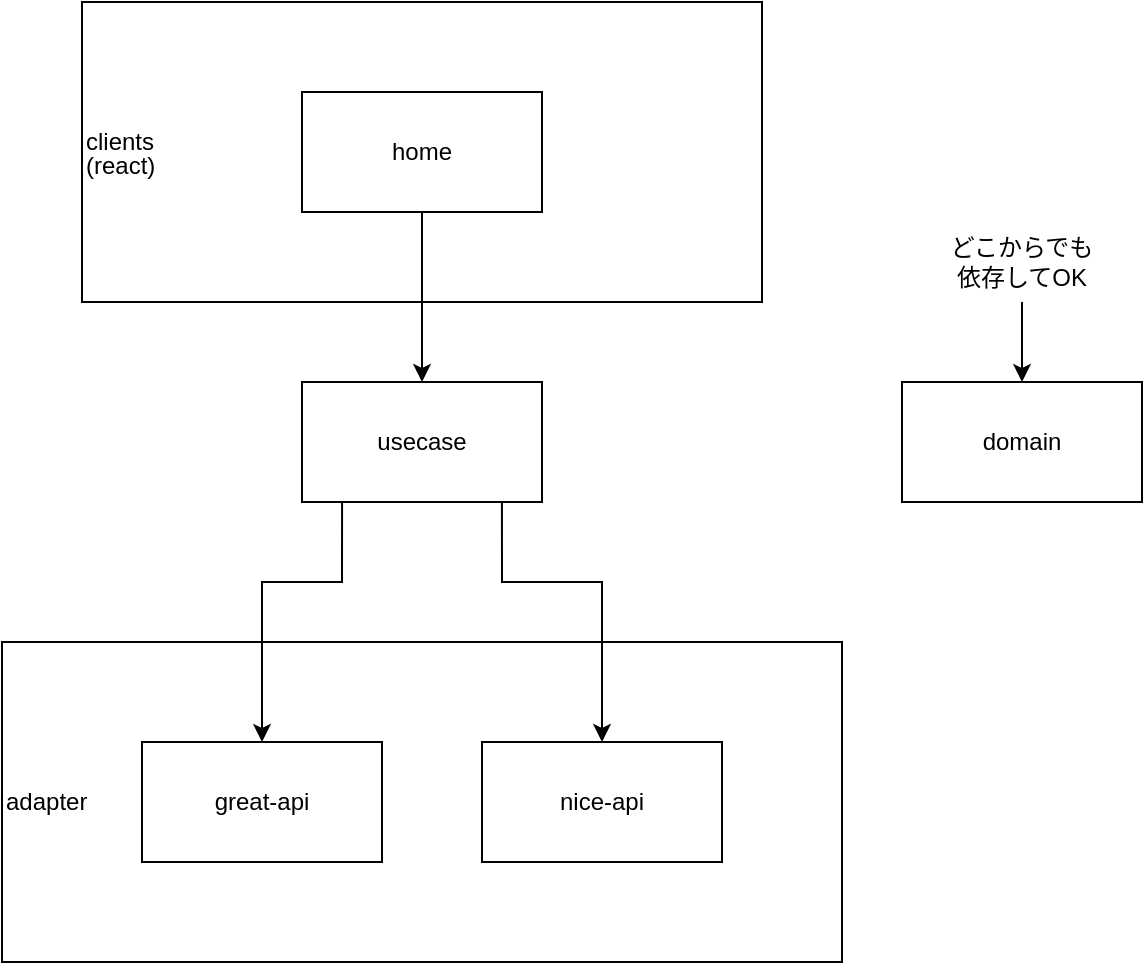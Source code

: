 <mxfile>
    <diagram id="raPs9a8_ydE1ZOw3tK9Z" name="ページ1">
        <mxGraphModel dx="954" dy="835" grid="1" gridSize="10" guides="1" tooltips="1" connect="1" arrows="1" fold="1" page="1" pageScale="1" pageWidth="827" pageHeight="1169" math="0" shadow="0">
            <root>
                <mxCell id="0"/>
                <mxCell id="1" parent="0"/>
                <mxCell id="6" value="&lt;p style=&quot;line-height: 100%&quot;&gt;clients&lt;br&gt;(react)&lt;/p&gt;" style="rounded=0;whiteSpace=wrap;html=1;align=left;" vertex="1" parent="1">
                    <mxGeometry x="200" y="30" width="340" height="150" as="geometry"/>
                </mxCell>
                <mxCell id="MYOx7htDqHxQMOWuWk2I-14" value="adapter" style="rounded=0;whiteSpace=wrap;html=1;align=left;" parent="1" vertex="1">
                    <mxGeometry x="160" y="350" width="420" height="160" as="geometry"/>
                </mxCell>
                <mxCell id="MYOx7htDqHxQMOWuWk2I-13" style="edgeStyle=orthogonalEdgeStyle;rounded=0;orthogonalLoop=1;jettySize=auto;html=1;entryX=0.5;entryY=0;entryDx=0;entryDy=0;" parent="1" source="MYOx7htDqHxQMOWuWk2I-3" target="MYOx7htDqHxQMOWuWk2I-7" edge="1">
                    <mxGeometry relative="1" as="geometry"/>
                </mxCell>
                <mxCell id="MYOx7htDqHxQMOWuWk2I-3" value="home" style="rounded=0;whiteSpace=wrap;html=1;" parent="1" vertex="1">
                    <mxGeometry x="310" y="75" width="120" height="60" as="geometry"/>
                </mxCell>
                <mxCell id="MYOx7htDqHxQMOWuWk2I-4" value="domain" style="rounded=0;whiteSpace=wrap;html=1;" parent="1" vertex="1">
                    <mxGeometry x="610" y="220" width="120" height="60" as="geometry"/>
                </mxCell>
                <mxCell id="4" style="edgeStyle=none;html=1;rounded=0;exitX=0.833;exitY=0.992;exitDx=0;exitDy=0;exitPerimeter=0;" edge="1" parent="1" source="MYOx7htDqHxQMOWuWk2I-7" target="8">
                    <mxGeometry relative="1" as="geometry">
                        <mxPoint x="410" y="290" as="sourcePoint"/>
                        <mxPoint x="520" y="390" as="targetPoint"/>
                        <Array as="points">
                            <mxPoint x="410" y="320"/>
                            <mxPoint x="460" y="320"/>
                        </Array>
                    </mxGeometry>
                </mxCell>
                <mxCell id="9" style="edgeStyle=none;rounded=0;html=1;entryX=0.5;entryY=0;entryDx=0;entryDy=0;exitX=0.167;exitY=1;exitDx=0;exitDy=0;exitPerimeter=0;" edge="1" parent="1" source="MYOx7htDqHxQMOWuWk2I-7" target="7">
                    <mxGeometry relative="1" as="geometry">
                        <Array as="points">
                            <mxPoint x="330" y="320"/>
                            <mxPoint x="290" y="320"/>
                        </Array>
                    </mxGeometry>
                </mxCell>
                <mxCell id="MYOx7htDqHxQMOWuWk2I-7" value="usecase" style="rounded=0;whiteSpace=wrap;html=1;" parent="1" vertex="1">
                    <mxGeometry x="310" y="220" width="120" height="60" as="geometry"/>
                </mxCell>
                <mxCell id="MYOx7htDqHxQMOWuWk2I-19" style="edgeStyle=orthogonalEdgeStyle;rounded=0;orthogonalLoop=1;jettySize=auto;html=1;entryX=0.5;entryY=0;entryDx=0;entryDy=0;" parent="1" source="MYOx7htDqHxQMOWuWk2I-18" target="MYOx7htDqHxQMOWuWk2I-4" edge="1">
                    <mxGeometry relative="1" as="geometry"/>
                </mxCell>
                <mxCell id="MYOx7htDqHxQMOWuWk2I-18" value="どこからでも依存してOK" style="text;html=1;strokeColor=none;fillColor=none;align=center;verticalAlign=middle;whiteSpace=wrap;rounded=0;" parent="1" vertex="1">
                    <mxGeometry x="630" y="140" width="80" height="40" as="geometry"/>
                </mxCell>
                <mxCell id="7" value="great-api" style="rounded=0;whiteSpace=wrap;html=1;" vertex="1" parent="1">
                    <mxGeometry x="230" y="400" width="120" height="60" as="geometry"/>
                </mxCell>
                <mxCell id="8" value="&lt;span style=&quot;text-align: left&quot;&gt;nice-api&lt;/span&gt;" style="rounded=0;whiteSpace=wrap;html=1;" vertex="1" parent="1">
                    <mxGeometry x="400" y="400" width="120" height="60" as="geometry"/>
                </mxCell>
            </root>
        </mxGraphModel>
    </diagram>
</mxfile>